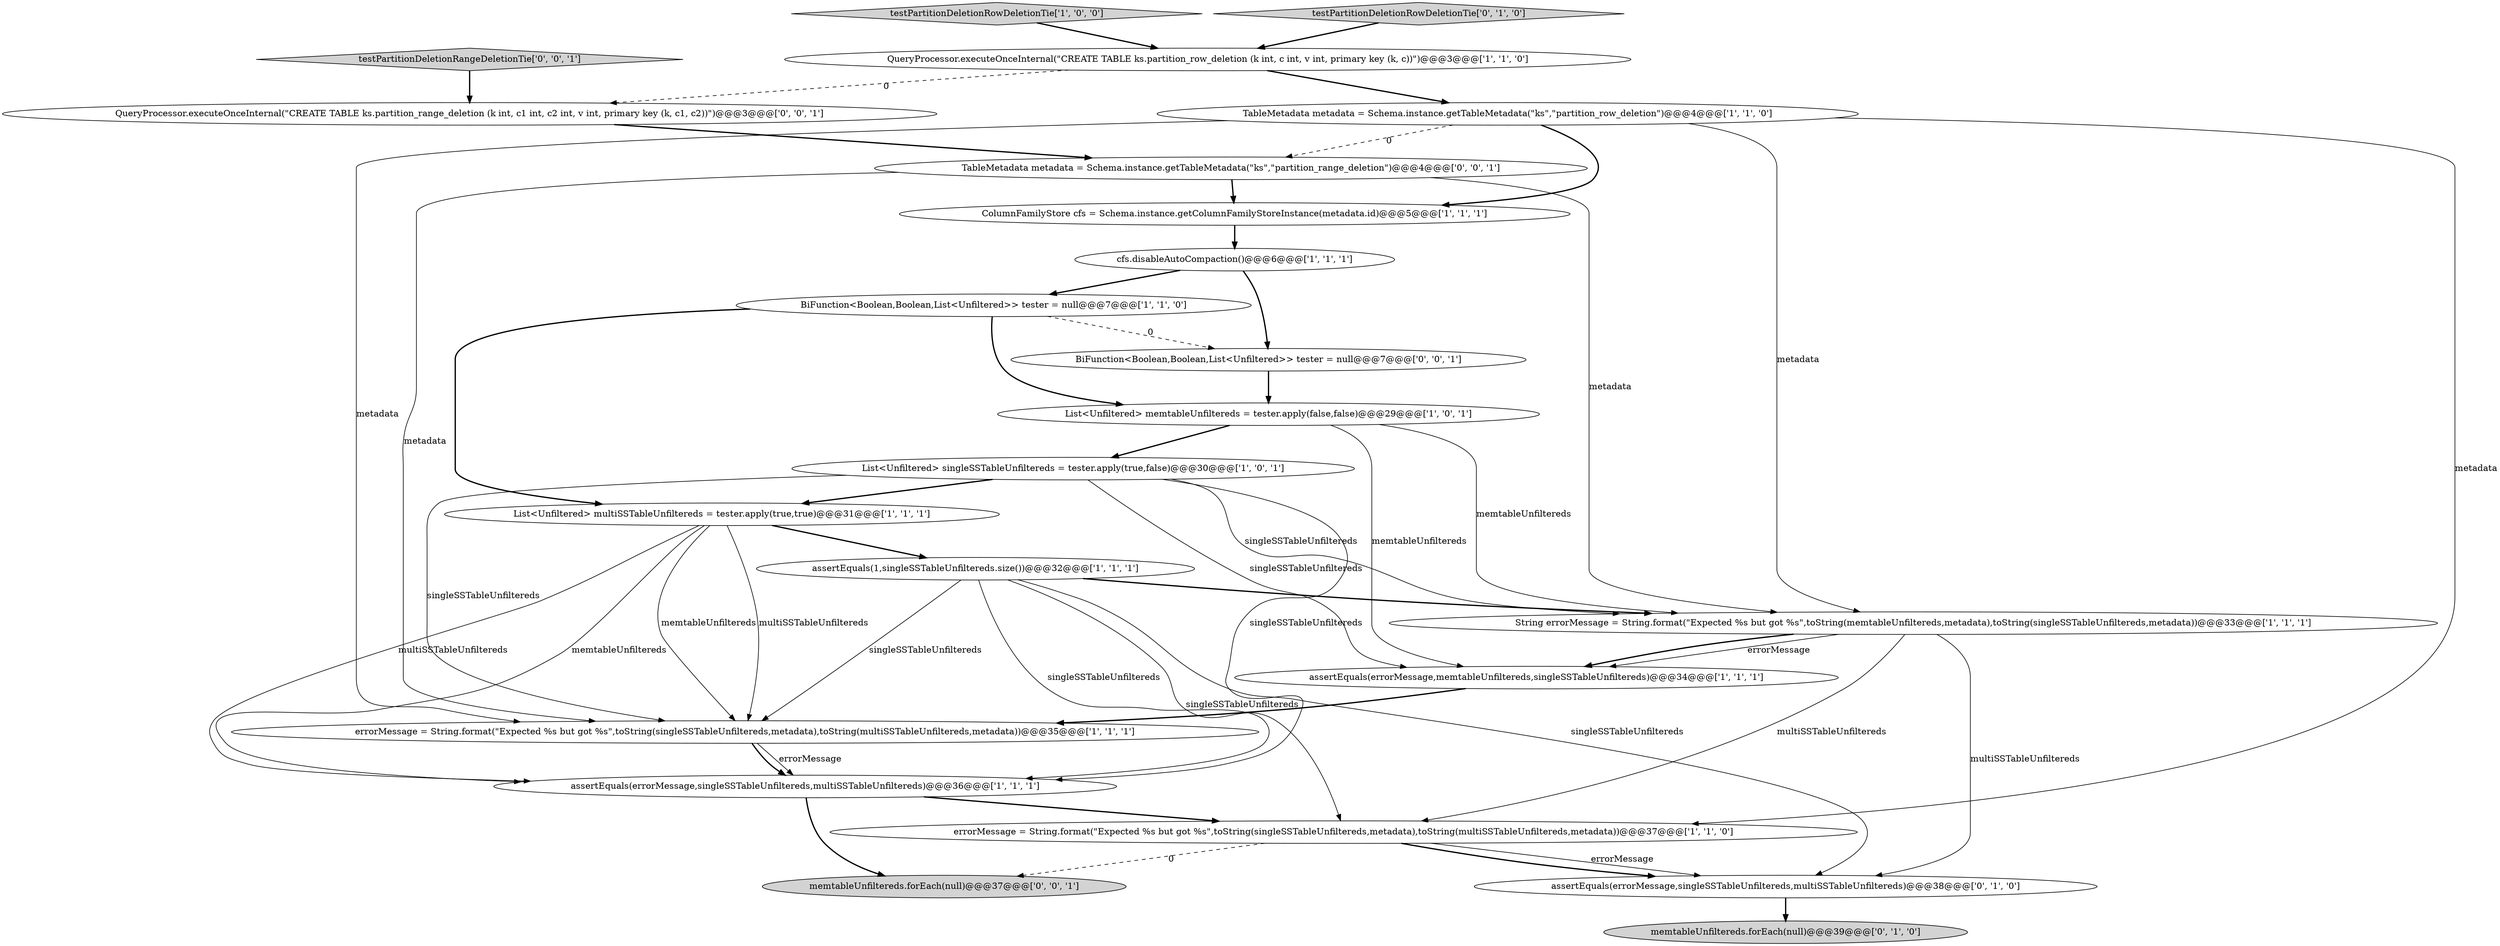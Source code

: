 digraph {
15 [style = filled, label = "memtableUnfiltereds.forEach(null)@@@39@@@['0', '1', '0']", fillcolor = lightgray, shape = ellipse image = "AAA0AAABBB2BBB"];
20 [style = filled, label = "BiFunction<Boolean,Boolean,List<Unfiltered>> tester = null@@@7@@@['0', '0', '1']", fillcolor = white, shape = ellipse image = "AAA0AAABBB3BBB"];
2 [style = filled, label = "List<Unfiltered> memtableUnfiltereds = tester.apply(false,false)@@@29@@@['1', '0', '1']", fillcolor = white, shape = ellipse image = "AAA0AAABBB1BBB"];
5 [style = filled, label = "assertEquals(1,singleSSTableUnfiltereds.size())@@@32@@@['1', '1', '1']", fillcolor = white, shape = ellipse image = "AAA0AAABBB1BBB"];
3 [style = filled, label = "errorMessage = String.format(\"Expected %s but got %s\",toString(singleSSTableUnfiltereds,metadata),toString(multiSSTableUnfiltereds,metadata))@@@37@@@['1', '1', '0']", fillcolor = white, shape = ellipse image = "AAA0AAABBB1BBB"];
12 [style = filled, label = "errorMessage = String.format(\"Expected %s but got %s\",toString(singleSSTableUnfiltereds,metadata),toString(multiSSTableUnfiltereds,metadata))@@@35@@@['1', '1', '1']", fillcolor = white, shape = ellipse image = "AAA0AAABBB1BBB"];
21 [style = filled, label = "TableMetadata metadata = Schema.instance.getTableMetadata(\"ks\",\"partition_range_deletion\")@@@4@@@['0', '0', '1']", fillcolor = white, shape = ellipse image = "AAA0AAABBB3BBB"];
19 [style = filled, label = "memtableUnfiltereds.forEach(null)@@@37@@@['0', '0', '1']", fillcolor = lightgray, shape = ellipse image = "AAA0AAABBB3BBB"];
14 [style = filled, label = "QueryProcessor.executeOnceInternal(\"CREATE TABLE ks.partition_row_deletion (k int, c int, v int, primary key (k, c))\")@@@3@@@['1', '1', '0']", fillcolor = white, shape = ellipse image = "AAA0AAABBB1BBB"];
13 [style = filled, label = "testPartitionDeletionRowDeletionTie['1', '0', '0']", fillcolor = lightgray, shape = diamond image = "AAA0AAABBB1BBB"];
18 [style = filled, label = "QueryProcessor.executeOnceInternal(\"CREATE TABLE ks.partition_range_deletion (k int, c1 int, c2 int, v int, primary key (k, c1, c2))\")@@@3@@@['0', '0', '1']", fillcolor = white, shape = ellipse image = "AAA0AAABBB3BBB"];
6 [style = filled, label = "BiFunction<Boolean,Boolean,List<Unfiltered>> tester = null@@@7@@@['1', '1', '0']", fillcolor = white, shape = ellipse image = "AAA0AAABBB1BBB"];
0 [style = filled, label = "TableMetadata metadata = Schema.instance.getTableMetadata(\"ks\",\"partition_row_deletion\")@@@4@@@['1', '1', '0']", fillcolor = white, shape = ellipse image = "AAA0AAABBB1BBB"];
22 [style = filled, label = "testPartitionDeletionRangeDeletionTie['0', '0', '1']", fillcolor = lightgray, shape = diamond image = "AAA0AAABBB3BBB"];
4 [style = filled, label = "cfs.disableAutoCompaction()@@@6@@@['1', '1', '1']", fillcolor = white, shape = ellipse image = "AAA0AAABBB1BBB"];
1 [style = filled, label = "assertEquals(errorMessage,singleSSTableUnfiltereds,multiSSTableUnfiltereds)@@@36@@@['1', '1', '1']", fillcolor = white, shape = ellipse image = "AAA0AAABBB1BBB"];
11 [style = filled, label = "String errorMessage = String.format(\"Expected %s but got %s\",toString(memtableUnfiltereds,metadata),toString(singleSSTableUnfiltereds,metadata))@@@33@@@['1', '1', '1']", fillcolor = white, shape = ellipse image = "AAA0AAABBB1BBB"];
17 [style = filled, label = "assertEquals(errorMessage,singleSSTableUnfiltereds,multiSSTableUnfiltereds)@@@38@@@['0', '1', '0']", fillcolor = white, shape = ellipse image = "AAA0AAABBB2BBB"];
8 [style = filled, label = "ColumnFamilyStore cfs = Schema.instance.getColumnFamilyStoreInstance(metadata.id)@@@5@@@['1', '1', '1']", fillcolor = white, shape = ellipse image = "AAA0AAABBB1BBB"];
9 [style = filled, label = "List<Unfiltered> singleSSTableUnfiltereds = tester.apply(true,false)@@@30@@@['1', '0', '1']", fillcolor = white, shape = ellipse image = "AAA0AAABBB1BBB"];
10 [style = filled, label = "List<Unfiltered> multiSSTableUnfiltereds = tester.apply(true,true)@@@31@@@['1', '1', '1']", fillcolor = white, shape = ellipse image = "AAA0AAABBB1BBB"];
16 [style = filled, label = "testPartitionDeletionRowDeletionTie['0', '1', '0']", fillcolor = lightgray, shape = diamond image = "AAA0AAABBB2BBB"];
7 [style = filled, label = "assertEquals(errorMessage,memtableUnfiltereds,singleSSTableUnfiltereds)@@@34@@@['1', '1', '1']", fillcolor = white, shape = ellipse image = "AAA0AAABBB1BBB"];
10->12 [style = solid, label="memtableUnfiltereds"];
5->12 [style = solid, label="singleSSTableUnfiltereds"];
3->17 [style = solid, label="errorMessage"];
4->6 [style = bold, label=""];
7->12 [style = bold, label=""];
6->20 [style = dashed, label="0"];
9->12 [style = solid, label="singleSSTableUnfiltereds"];
2->7 [style = solid, label="memtableUnfiltereds"];
10->12 [style = solid, label="multiSSTableUnfiltereds"];
12->1 [style = solid, label="errorMessage"];
1->3 [style = bold, label=""];
21->8 [style = bold, label=""];
10->1 [style = solid, label="memtableUnfiltereds"];
11->17 [style = solid, label="multiSSTableUnfiltereds"];
2->9 [style = bold, label=""];
9->10 [style = bold, label=""];
10->1 [style = solid, label="multiSSTableUnfiltereds"];
12->1 [style = bold, label=""];
5->1 [style = solid, label="singleSSTableUnfiltereds"];
0->12 [style = solid, label="metadata"];
6->2 [style = bold, label=""];
20->2 [style = bold, label=""];
9->7 [style = solid, label="singleSSTableUnfiltereds"];
9->1 [style = solid, label="singleSSTableUnfiltereds"];
11->3 [style = solid, label="multiSSTableUnfiltereds"];
11->7 [style = solid, label="errorMessage"];
21->12 [style = solid, label="metadata"];
3->19 [style = dashed, label="0"];
22->18 [style = bold, label=""];
10->5 [style = bold, label=""];
14->0 [style = bold, label=""];
9->11 [style = solid, label="singleSSTableUnfiltereds"];
0->11 [style = solid, label="metadata"];
0->21 [style = dashed, label="0"];
6->10 [style = bold, label=""];
21->11 [style = solid, label="metadata"];
4->20 [style = bold, label=""];
0->8 [style = bold, label=""];
17->15 [style = bold, label=""];
2->11 [style = solid, label="memtableUnfiltereds"];
0->3 [style = solid, label="metadata"];
3->17 [style = bold, label=""];
16->14 [style = bold, label=""];
5->11 [style = bold, label=""];
5->17 [style = solid, label="singleSSTableUnfiltereds"];
8->4 [style = bold, label=""];
18->21 [style = bold, label=""];
14->18 [style = dashed, label="0"];
1->19 [style = bold, label=""];
5->3 [style = solid, label="singleSSTableUnfiltereds"];
13->14 [style = bold, label=""];
11->7 [style = bold, label=""];
}

